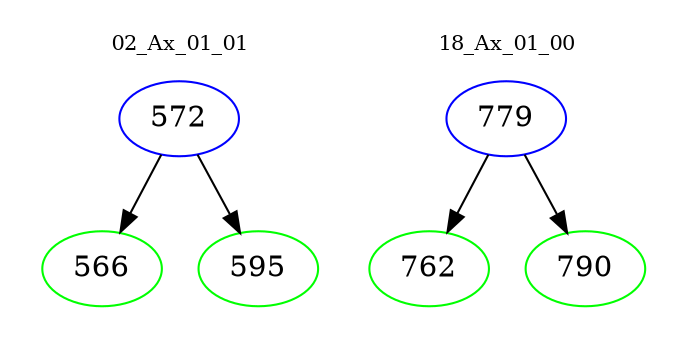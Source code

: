 digraph{
subgraph cluster_0 {
color = white
label = "02_Ax_01_01";
fontsize=10;
T0_572 [label="572", color="blue"]
T0_572 -> T0_566 [color="black"]
T0_566 [label="566", color="green"]
T0_572 -> T0_595 [color="black"]
T0_595 [label="595", color="green"]
}
subgraph cluster_1 {
color = white
label = "18_Ax_01_00";
fontsize=10;
T1_779 [label="779", color="blue"]
T1_779 -> T1_762 [color="black"]
T1_762 [label="762", color="green"]
T1_779 -> T1_790 [color="black"]
T1_790 [label="790", color="green"]
}
}
